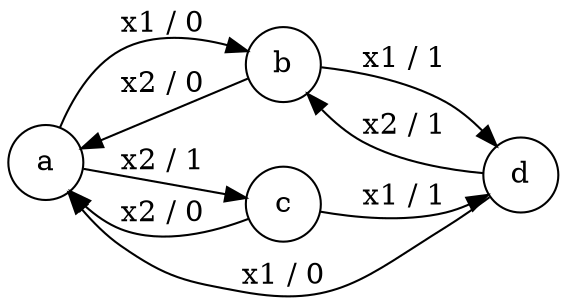 digraph MealyMachine {
    rankdir = LR;
    node [shape = circle];

    "a" [label = "a"];
    "b" [label = "b"];
    "c" [label = "c"];
    "d" [label = "d"];

    "a" -> "b" [label = "x1 / 0"];
    "a" -> "c" [label = "x2 / 1"];

    "b" -> "d" [label = "x1 / 1"];
    "b" -> "a" [label = "x2 / 0"];

    "c" -> "d" [label = "x1 / 1"];
    "c" -> "a" [label = "x2 / 0"];

    "d" -> "a" [label = "x1 / 0"];
    "d" -> "b" [label = "x2 / 1"];
}